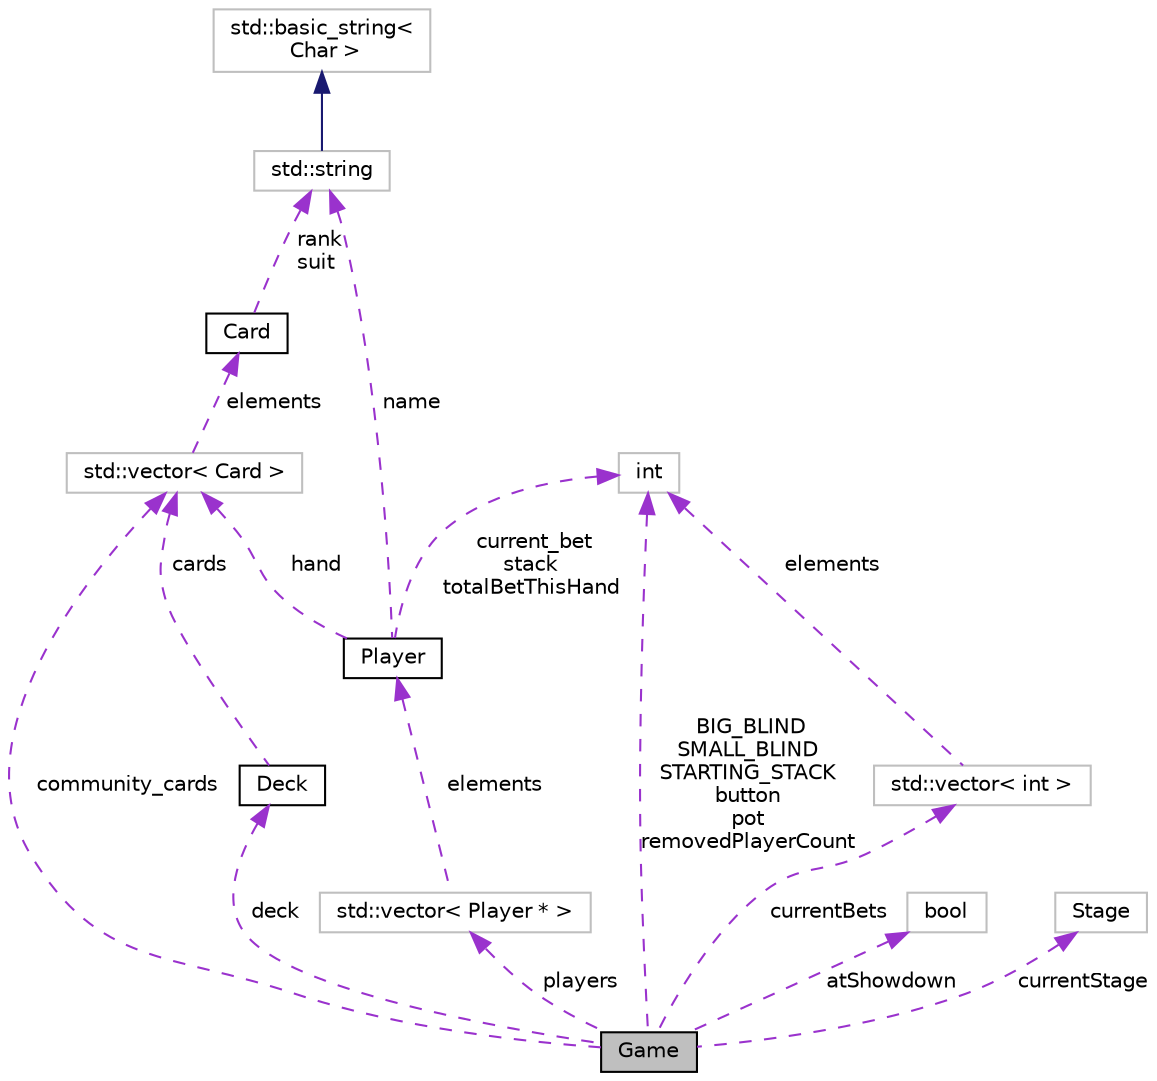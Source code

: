 digraph "Game"
{
 // INTERACTIVE_SVG=YES
 // LATEX_PDF_SIZE
  edge [fontname="Helvetica",fontsize="10",labelfontname="Helvetica",labelfontsize="10"];
  node [fontname="Helvetica",fontsize="10",shape=record];
  Node1 [label="Game",height=0.2,width=0.4,color="black", fillcolor="grey75", style="filled", fontcolor="black",tooltip="Manages the state and flow of a poker game."];
  Node2 -> Node1 [dir="back",color="darkorchid3",fontsize="10",style="dashed",label=" players" ,fontname="Helvetica"];
  Node2 [label="std::vector\< Player * \>",height=0.2,width=0.4,color="grey75", fillcolor="white", style="filled",tooltip=" "];
  Node3 -> Node2 [dir="back",color="darkorchid3",fontsize="10",style="dashed",label=" elements" ,fontname="Helvetica"];
  Node3 [label="Player",height=0.2,width=0.4,color="black", fillcolor="white", style="filled",URL="$class_player.html",tooltip="Represents a human player in the poker game."];
  Node4 -> Node3 [dir="back",color="darkorchid3",fontsize="10",style="dashed",label=" hand" ,fontname="Helvetica"];
  Node4 [label="std::vector\< Card \>",height=0.2,width=0.4,color="grey75", fillcolor="white", style="filled",tooltip=" "];
  Node5 -> Node4 [dir="back",color="darkorchid3",fontsize="10",style="dashed",label=" elements" ,fontname="Helvetica"];
  Node5 [label="Card",height=0.2,width=0.4,color="black", fillcolor="white", style="filled",URL="$class_card.html",tooltip="Represents a single card in a deck of cards. Each card has a suit and a rank."];
  Node6 -> Node5 [dir="back",color="darkorchid3",fontsize="10",style="dashed",label=" rank\nsuit" ,fontname="Helvetica"];
  Node6 [label="std::string",height=0.2,width=0.4,color="grey75", fillcolor="white", style="filled",tooltip=" "];
  Node7 -> Node6 [dir="back",color="midnightblue",fontsize="10",style="solid",fontname="Helvetica"];
  Node7 [label="std::basic_string\<\l Char \>",height=0.2,width=0.4,color="grey75", fillcolor="white", style="filled",tooltip=" "];
  Node8 -> Node3 [dir="back",color="darkorchid3",fontsize="10",style="dashed",label=" current_bet\nstack\ntotalBetThisHand" ,fontname="Helvetica"];
  Node8 [label="int",height=0.2,width=0.4,color="grey75", fillcolor="white", style="filled",tooltip=" "];
  Node6 -> Node3 [dir="back",color="darkorchid3",fontsize="10",style="dashed",label=" name" ,fontname="Helvetica"];
  Node4 -> Node1 [dir="back",color="darkorchid3",fontsize="10",style="dashed",label=" community_cards" ,fontname="Helvetica"];
  Node9 -> Node1 [dir="back",color="darkorchid3",fontsize="10",style="dashed",label=" deck" ,fontname="Helvetica"];
  Node9 [label="Deck",height=0.2,width=0.4,color="black", fillcolor="white", style="filled",URL="$class_deck.html",tooltip="Represents a deck of playing cards, providing functionality to shuffle, deal, and manage the deck."];
  Node4 -> Node9 [dir="back",color="darkorchid3",fontsize="10",style="dashed",label=" cards" ,fontname="Helvetica"];
  Node8 -> Node1 [dir="back",color="darkorchid3",fontsize="10",style="dashed",label=" BIG_BLIND\nSMALL_BLIND\nSTARTING_STACK\nbutton\npot\nremovedPlayerCount" ,fontname="Helvetica"];
  Node10 -> Node1 [dir="back",color="darkorchid3",fontsize="10",style="dashed",label=" atShowdown" ,fontname="Helvetica"];
  Node10 [label="bool",height=0.2,width=0.4,color="grey75", fillcolor="white", style="filled",tooltip=" "];
  Node11 -> Node1 [dir="back",color="darkorchid3",fontsize="10",style="dashed",label=" currentStage" ,fontname="Helvetica"];
  Node11 [label="Stage",height=0.2,width=0.4,color="grey75", fillcolor="white", style="filled",tooltip=" "];
  Node12 -> Node1 [dir="back",color="darkorchid3",fontsize="10",style="dashed",label=" currentBets" ,fontname="Helvetica"];
  Node12 [label="std::vector\< int \>",height=0.2,width=0.4,color="grey75", fillcolor="white", style="filled",tooltip=" "];
  Node8 -> Node12 [dir="back",color="darkorchid3",fontsize="10",style="dashed",label=" elements" ,fontname="Helvetica"];
}
